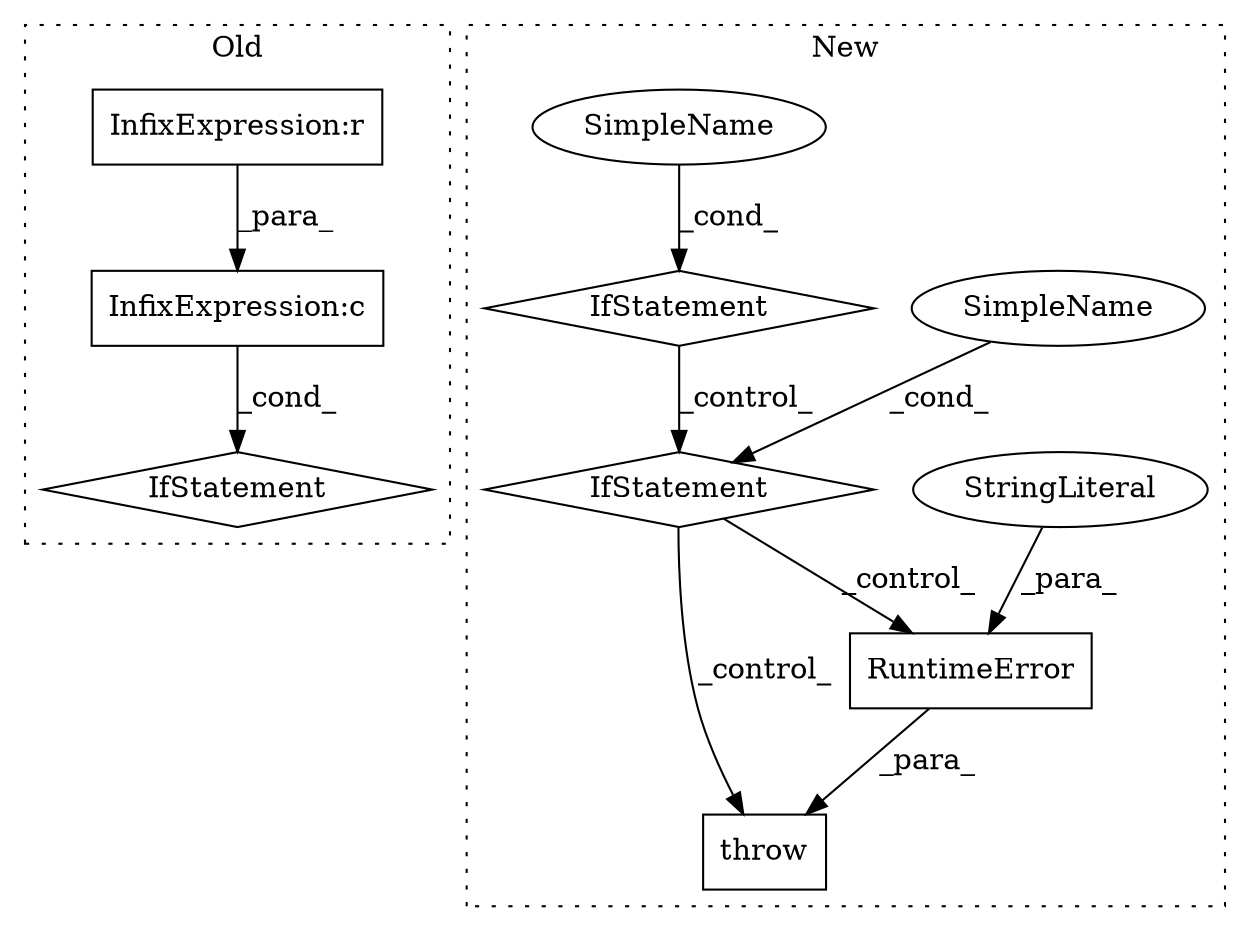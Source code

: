 digraph G {
subgraph cluster0 {
1 [label="IfStatement" a="25" s="2827,2878" l="4,2" shape="diamond"];
7 [label="InfixExpression:r" a="27" s="2869" l="4" shape="box"];
10 [label="InfixExpression:c" a="27" s="2853" l="4" shape="box"];
label = "Old";
style="dotted";
}
subgraph cluster1 {
2 [label="RuntimeError" a="32" s="3193,3261" l="13,1" shape="box"];
3 [label="throw" a="53" s="3187" l="6" shape="box"];
4 [label="SimpleName" a="42" s="" l="" shape="ellipse"];
5 [label="IfStatement" a="25" s="3009,3037" l="4,2" shape="diamond"];
6 [label="StringLiteral" a="45" s="3206" l="55" shape="ellipse"];
8 [label="SimpleName" a="42" s="" l="" shape="ellipse"];
9 [label="IfStatement" a="25" s="2979,2999" l="4,2" shape="diamond"];
label = "New";
style="dotted";
}
2 -> 3 [label="_para_"];
4 -> 5 [label="_cond_"];
5 -> 3 [label="_control_"];
5 -> 2 [label="_control_"];
6 -> 2 [label="_para_"];
7 -> 10 [label="_para_"];
8 -> 9 [label="_cond_"];
9 -> 5 [label="_control_"];
10 -> 1 [label="_cond_"];
}